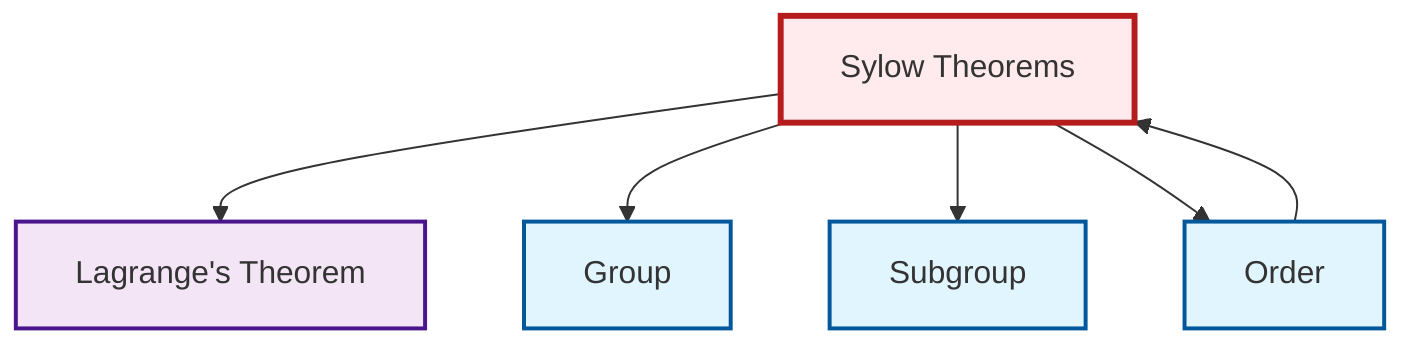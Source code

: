 graph TD
    classDef definition fill:#e1f5fe,stroke:#01579b,stroke-width:2px
    classDef theorem fill:#f3e5f5,stroke:#4a148c,stroke-width:2px
    classDef axiom fill:#fff3e0,stroke:#e65100,stroke-width:2px
    classDef example fill:#e8f5e9,stroke:#1b5e20,stroke-width:2px
    classDef current fill:#ffebee,stroke:#b71c1c,stroke-width:3px
    thm-sylow["Sylow Theorems"]:::theorem
    thm-lagrange["Lagrange's Theorem"]:::theorem
    def-order["Order"]:::definition
    def-subgroup["Subgroup"]:::definition
    def-group["Group"]:::definition
    thm-sylow --> thm-lagrange
    thm-sylow --> def-group
    thm-sylow --> def-subgroup
    thm-sylow --> def-order
    def-order --> thm-sylow
    class thm-sylow current